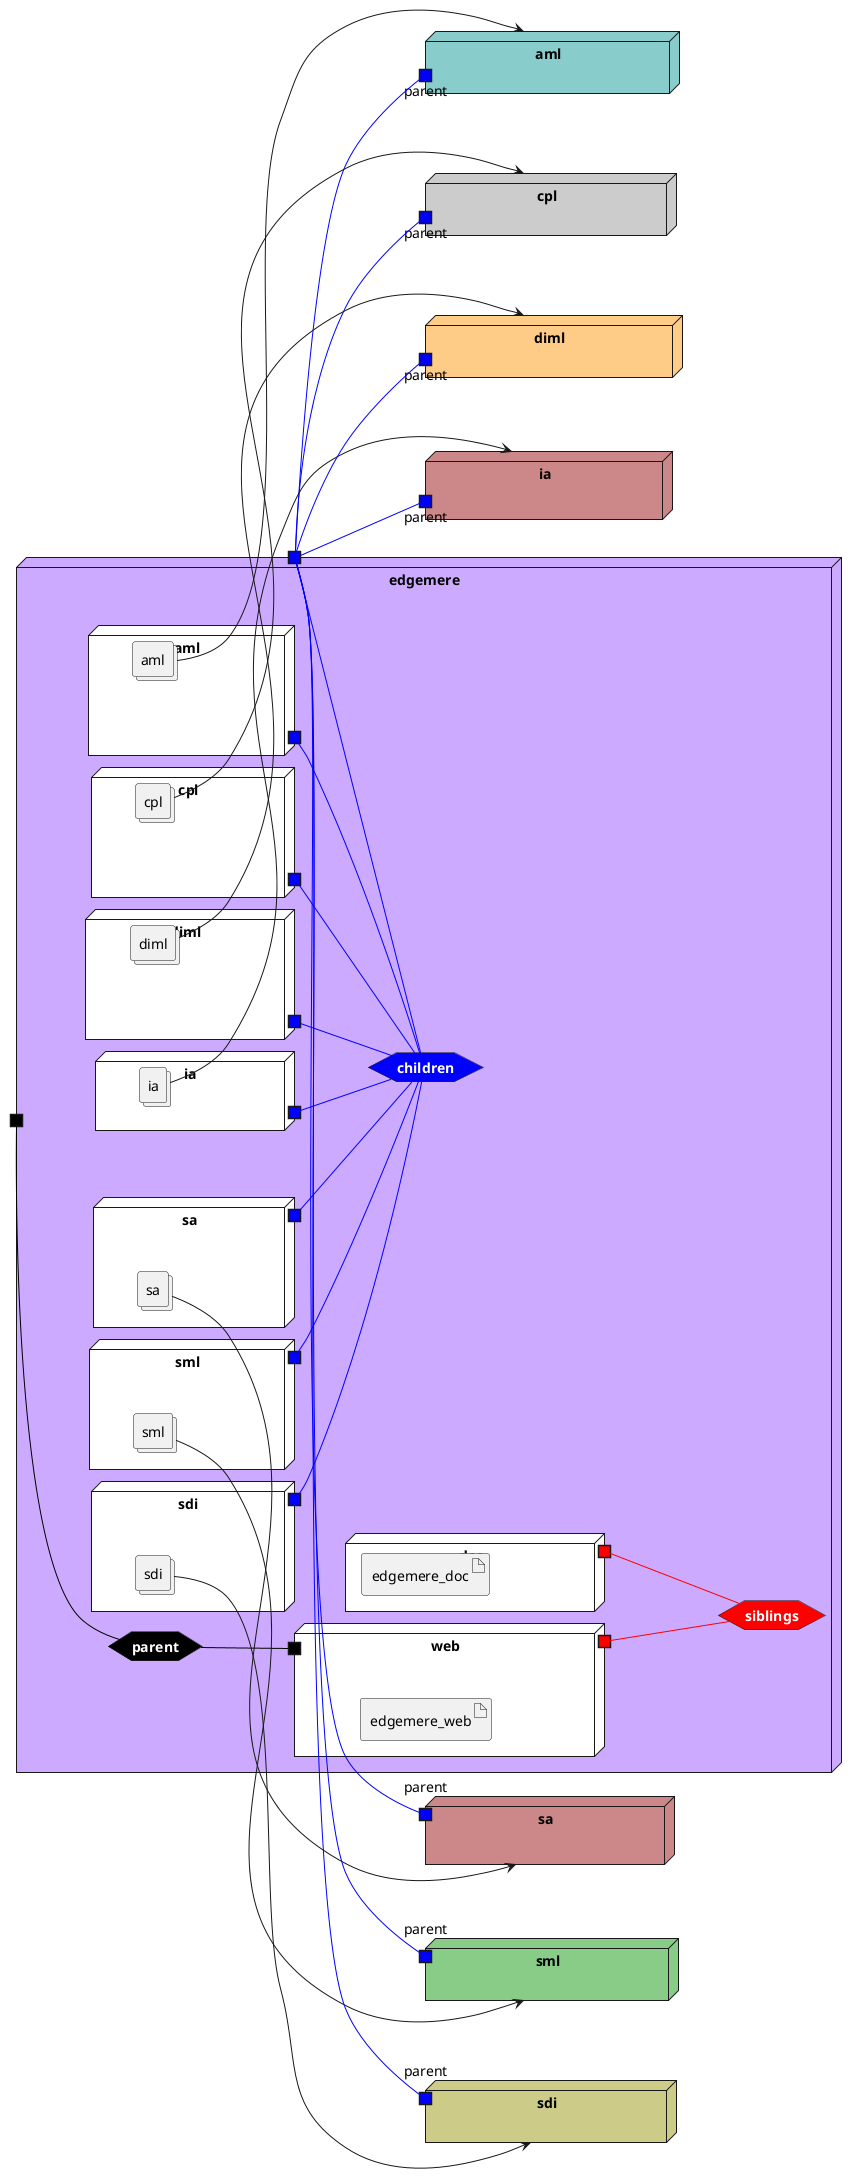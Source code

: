 @startuml

left to right direction




node "aml" as amlStack #88cccc {
    portin "parent" as amlStackPortIn #blue
}
node "cpl" as cplStack #cccccc {
    portin "parent" as cplStackPortIn #blue
}
node "diml" as dimlStack #ffcc88 {
    portin "parent" as dimlStackPortIn #blue
}
node "ia" as iaStack #cc8888 {
    portin "parent" as iaStackPortIn #blue
}
node "sa" as saStack #cc8888 {
    portin "parent" as saStackPortIn #blue
}
node "sml" as smlStack #88cc88 {
    portin "parent" as smlStackPortIn #blue
}
node "sdi" as sdiStack #cccc88 {
    portin "parent" as sdiStackPortIn #blue
}



node "edgemere" #ccaaff {


    hexagon parentnet #black [
            <b><color:white>parent</color></b>
    ]
    
    portin " " as parentnetPortIn #black
    parentnetPortIn -[#black]- parentnet
    
    hexagon childrennet #blue [
            <b><color:white>children</color></b>
    ]
    
    portout " " as childrennetPortOut #blue
    childrennet -[#blue]- childrennetPortOut
    
    hexagon siblingsnet #red [
            <b><color:white>siblings</color></b>
    ]
    

node "aml" as amlService #white {
    portOut " " as amlServicechildrennet #blue
   amlServicechildrennet -[#blue]- childrennet
   
    collections "aml" as amlimage
    
}
node "cpl" as cplService #white {
    portOut " " as cplServicechildrennet #blue
   cplServicechildrennet -[#blue]- childrennet
   
    collections "cpl" as cplimage
    
}
node "diml" as dimlService #white {
    portOut " " as dimlServicechildrennet #blue
   dimlServicechildrennet -[#blue]- childrennet
   
    collections "diml" as dimlimage
    
}
node "ia" as iaService #white {
    portOut " " as iaServicechildrennet #blue
   iaServicechildrennet -[#blue]- childrennet
   
    collections "ia" as iaimage
    
}
node "sa" as saService #white {
    portOut " " as saServicechildrennet #blue
   saServicechildrennet -[#blue]- childrennet
   
    collections "sa" as saimage
    
}
node "sml" as smlService #white {
    portOut " " as smlServicechildrennet #blue
   smlServicechildrennet -[#blue]- childrennet
   
    collections "sml" as smlimage
    
}
node "sdi" as sdiService #white {
    portOut " " as sdiServicechildrennet #blue
   sdiServicechildrennet -[#blue]- childrennet
   
    collections "sdi" as sdiimage
    
}
node "web" as webService #white {

    portIn " " as webServiceparentnet #black
    parentnet -[#black]- webServiceparentnet
        portOut " " as webServicesiblingsnet #red
   webServicesiblingsnet -[#red]- siblingsnet
   

    artifact "edgemere_web" as edgemere_webimage
    
}
node "doc" as docService #white {
    portOut " " as docServicesiblingsnet #red
   docServicesiblingsnet -[#red]- siblingsnet
   

    artifact "edgemere_doc" as edgemere_docimage
    
}

}

amlimage --> amlStack
    
    childrennetPortOut -[#blue]- amlStackPortIn
    
cplimage --> cplStack
    
    childrennetPortOut -[#blue]- cplStackPortIn
    
dimlimage --> dimlStack
    
    childrennetPortOut -[#blue]- dimlStackPortIn
    
iaimage --> iaStack
    
    childrennetPortOut -[#blue]- iaStackPortIn
    
saimage --> saStack
    
    childrennetPortOut -[#blue]- saStackPortIn
    
smlimage --> smlStack
    
    childrennetPortOut -[#blue]- smlStackPortIn
    
sdiimage --> sdiStack
    
    childrennetPortOut -[#blue]- sdiStackPortIn
    

@enduml
